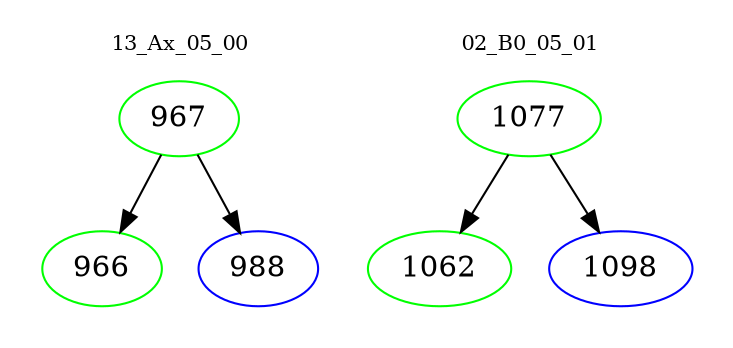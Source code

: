 digraph{
subgraph cluster_0 {
color = white
label = "13_Ax_05_00";
fontsize=10;
T0_967 [label="967", color="green"]
T0_967 -> T0_966 [color="black"]
T0_966 [label="966", color="green"]
T0_967 -> T0_988 [color="black"]
T0_988 [label="988", color="blue"]
}
subgraph cluster_1 {
color = white
label = "02_B0_05_01";
fontsize=10;
T1_1077 [label="1077", color="green"]
T1_1077 -> T1_1062 [color="black"]
T1_1062 [label="1062", color="green"]
T1_1077 -> T1_1098 [color="black"]
T1_1098 [label="1098", color="blue"]
}
}

